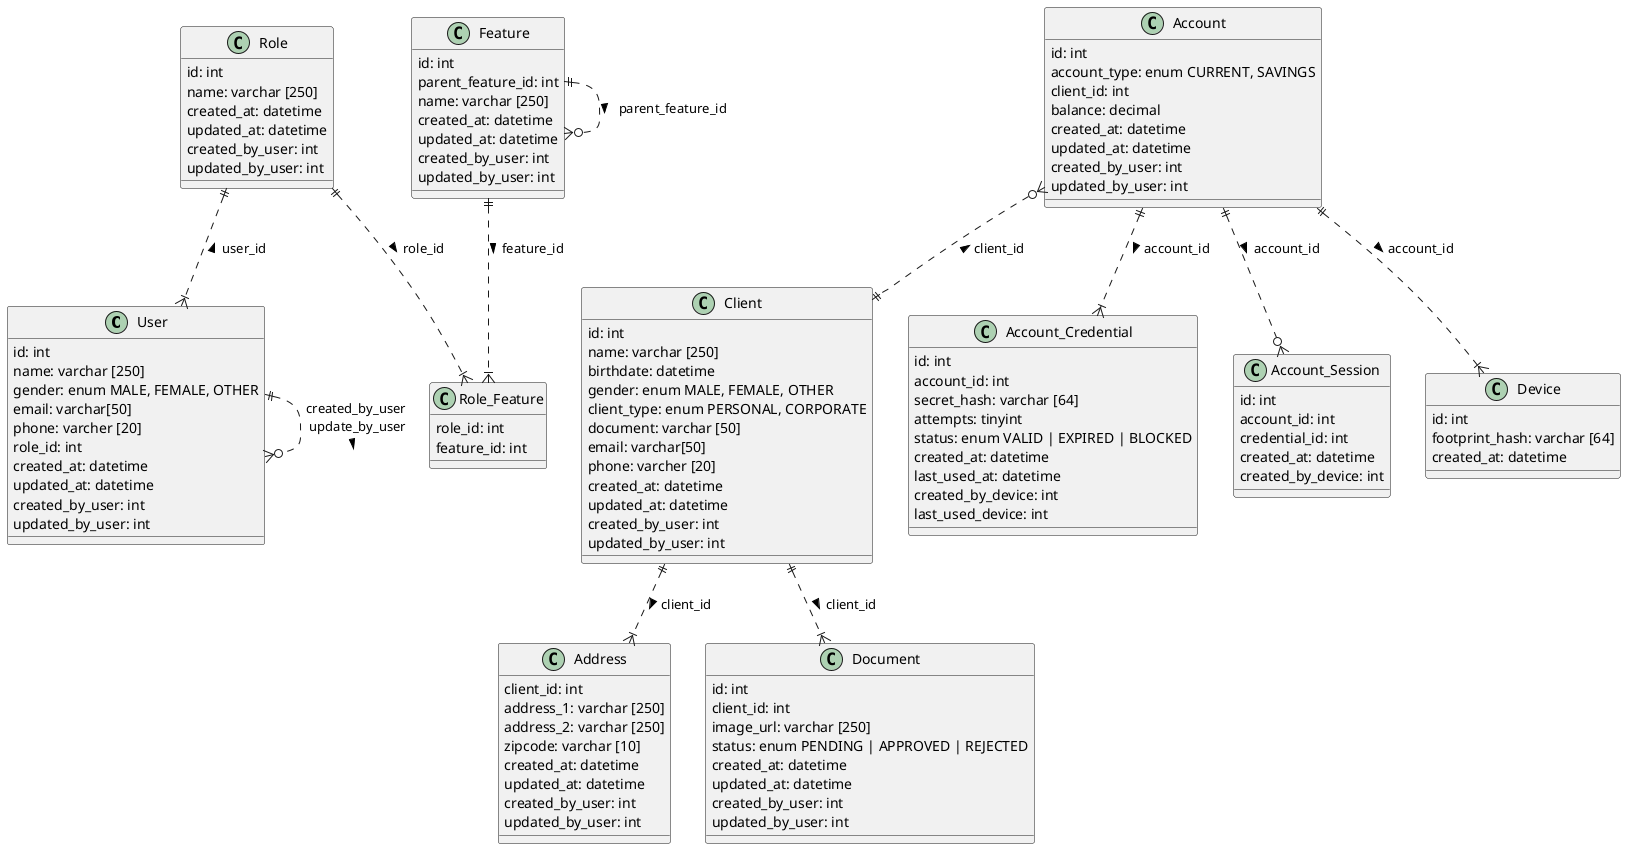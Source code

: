 @startuml

    Class User {
        id: int
        name: varchar [250]
        gender: enum MALE, FEMALE, OTHER
        email: varchar[50]
        phone: varcher [20]
        role_id: int
        created_at: datetime
        updated_at: datetime
        created_by_user: int
        updated_by_user: int
    }

    Class Role {
        id: int
        name: varchar [250]
        created_at: datetime
        updated_at: datetime
        created_by_user: int
        updated_by_user: int
    }

    Class Feature {
        id: int
        parent_feature_id: int
        name: varchar [250]
        created_at: datetime
        updated_at: datetime
        created_by_user: int
        updated_by_user: int
    }

    Class Role_Feature {
        role_id: int
        feature_id: int
    }
    
    Class Client {
        id: int
        name: varchar [250]
        birthdate: datetime
        gender: enum MALE, FEMALE, OTHER
        client_type: enum PERSONAL, CORPORATE
        document: varchar [50]
        email: varchar[50]
        phone: varcher [20]
        created_at: datetime
        updated_at: datetime
        created_by_user: int
        updated_by_user: int
    }

    Class Address {
        client_id: int
        address_1: varchar [250]
        address_2: varchar [250]
        zipcode: varchar [10]
        created_at: datetime
        updated_at: datetime
        created_by_user: int
        updated_by_user: int
    }

    Class Document {
        id: int
        client_id: int
        image_url: varchar [250]
        status: enum PENDING | APPROVED | REJECTED
        created_at: datetime
        updated_at: datetime
        created_by_user: int
        updated_by_user: int
    }

    Class Account {
        id: int
        account_type: enum CURRENT, SAVINGS
        client_id: int
        balance: decimal
        created_at: datetime
        updated_at: datetime
        created_by_user: int
        updated_by_user: int
    }

    Class Account_Credential {
        id: int
        account_id: int
        secret_hash: varchar [64]
        attempts: tinyint
        status: enum VALID | EXPIRED | BLOCKED        
        created_at: datetime
        last_used_at: datetime
        created_by_device: int
        last_used_device: int
    }

    Class Account_Session {
        id: int
        account_id: int
        credential_id: int    
        created_at: datetime
        created_by_device: int
    }

    Class Device {
        id: int
        footprint_hash: varchar [64]
        created_at: datetime
    }

    Role ||..|{ Role_Feature : role_id >
    Feature ||..|{ Role_Feature : feature_id >
    Role ||..|{ User : user_id <
    Feature ||..o{ Feature : parent_feature_id >

    User ||..o{ User : created_by_user\n update_by_user\n >

    Client ||..|{ Address : client_id >
    Client ||..|{ Document : client_id >
    Account }o..|| Client : client_id <

    Account ||..|{ Device : account_id >
    Account ||..|{ Account_Credential : account_id >
    Account ||..o{ Account_Session : account_id >

@enduml
